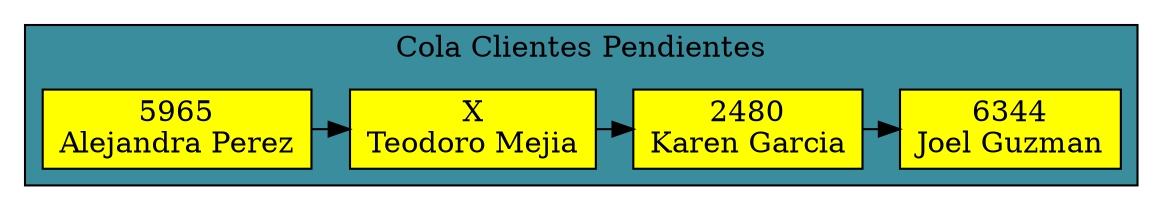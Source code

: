 digraph L{
node [shape=box fillcolor="#FFEDBB" style = filled]
subgraph cluster_p{
label="Cola Clientes Pendientes"
bgcolor = "#398D9C"
Columna1[label = "6344
Joel Guzman", fillcolor=yellow];
Columna2[label = "2480
Karen Garcia", fillcolor=yellow];
Columna3[label = "X
Teodoro Mejia", fillcolor=yellow];
Columna4[label = "5965
Alejandra Perez", fillcolor=yellow];
{rank = same;
Columna1;
Columna2;
Columna3;
Columna4}
Columna4-> Columna3;
Columna3-> Columna2;
Columna2-> Columna1;
}
}
